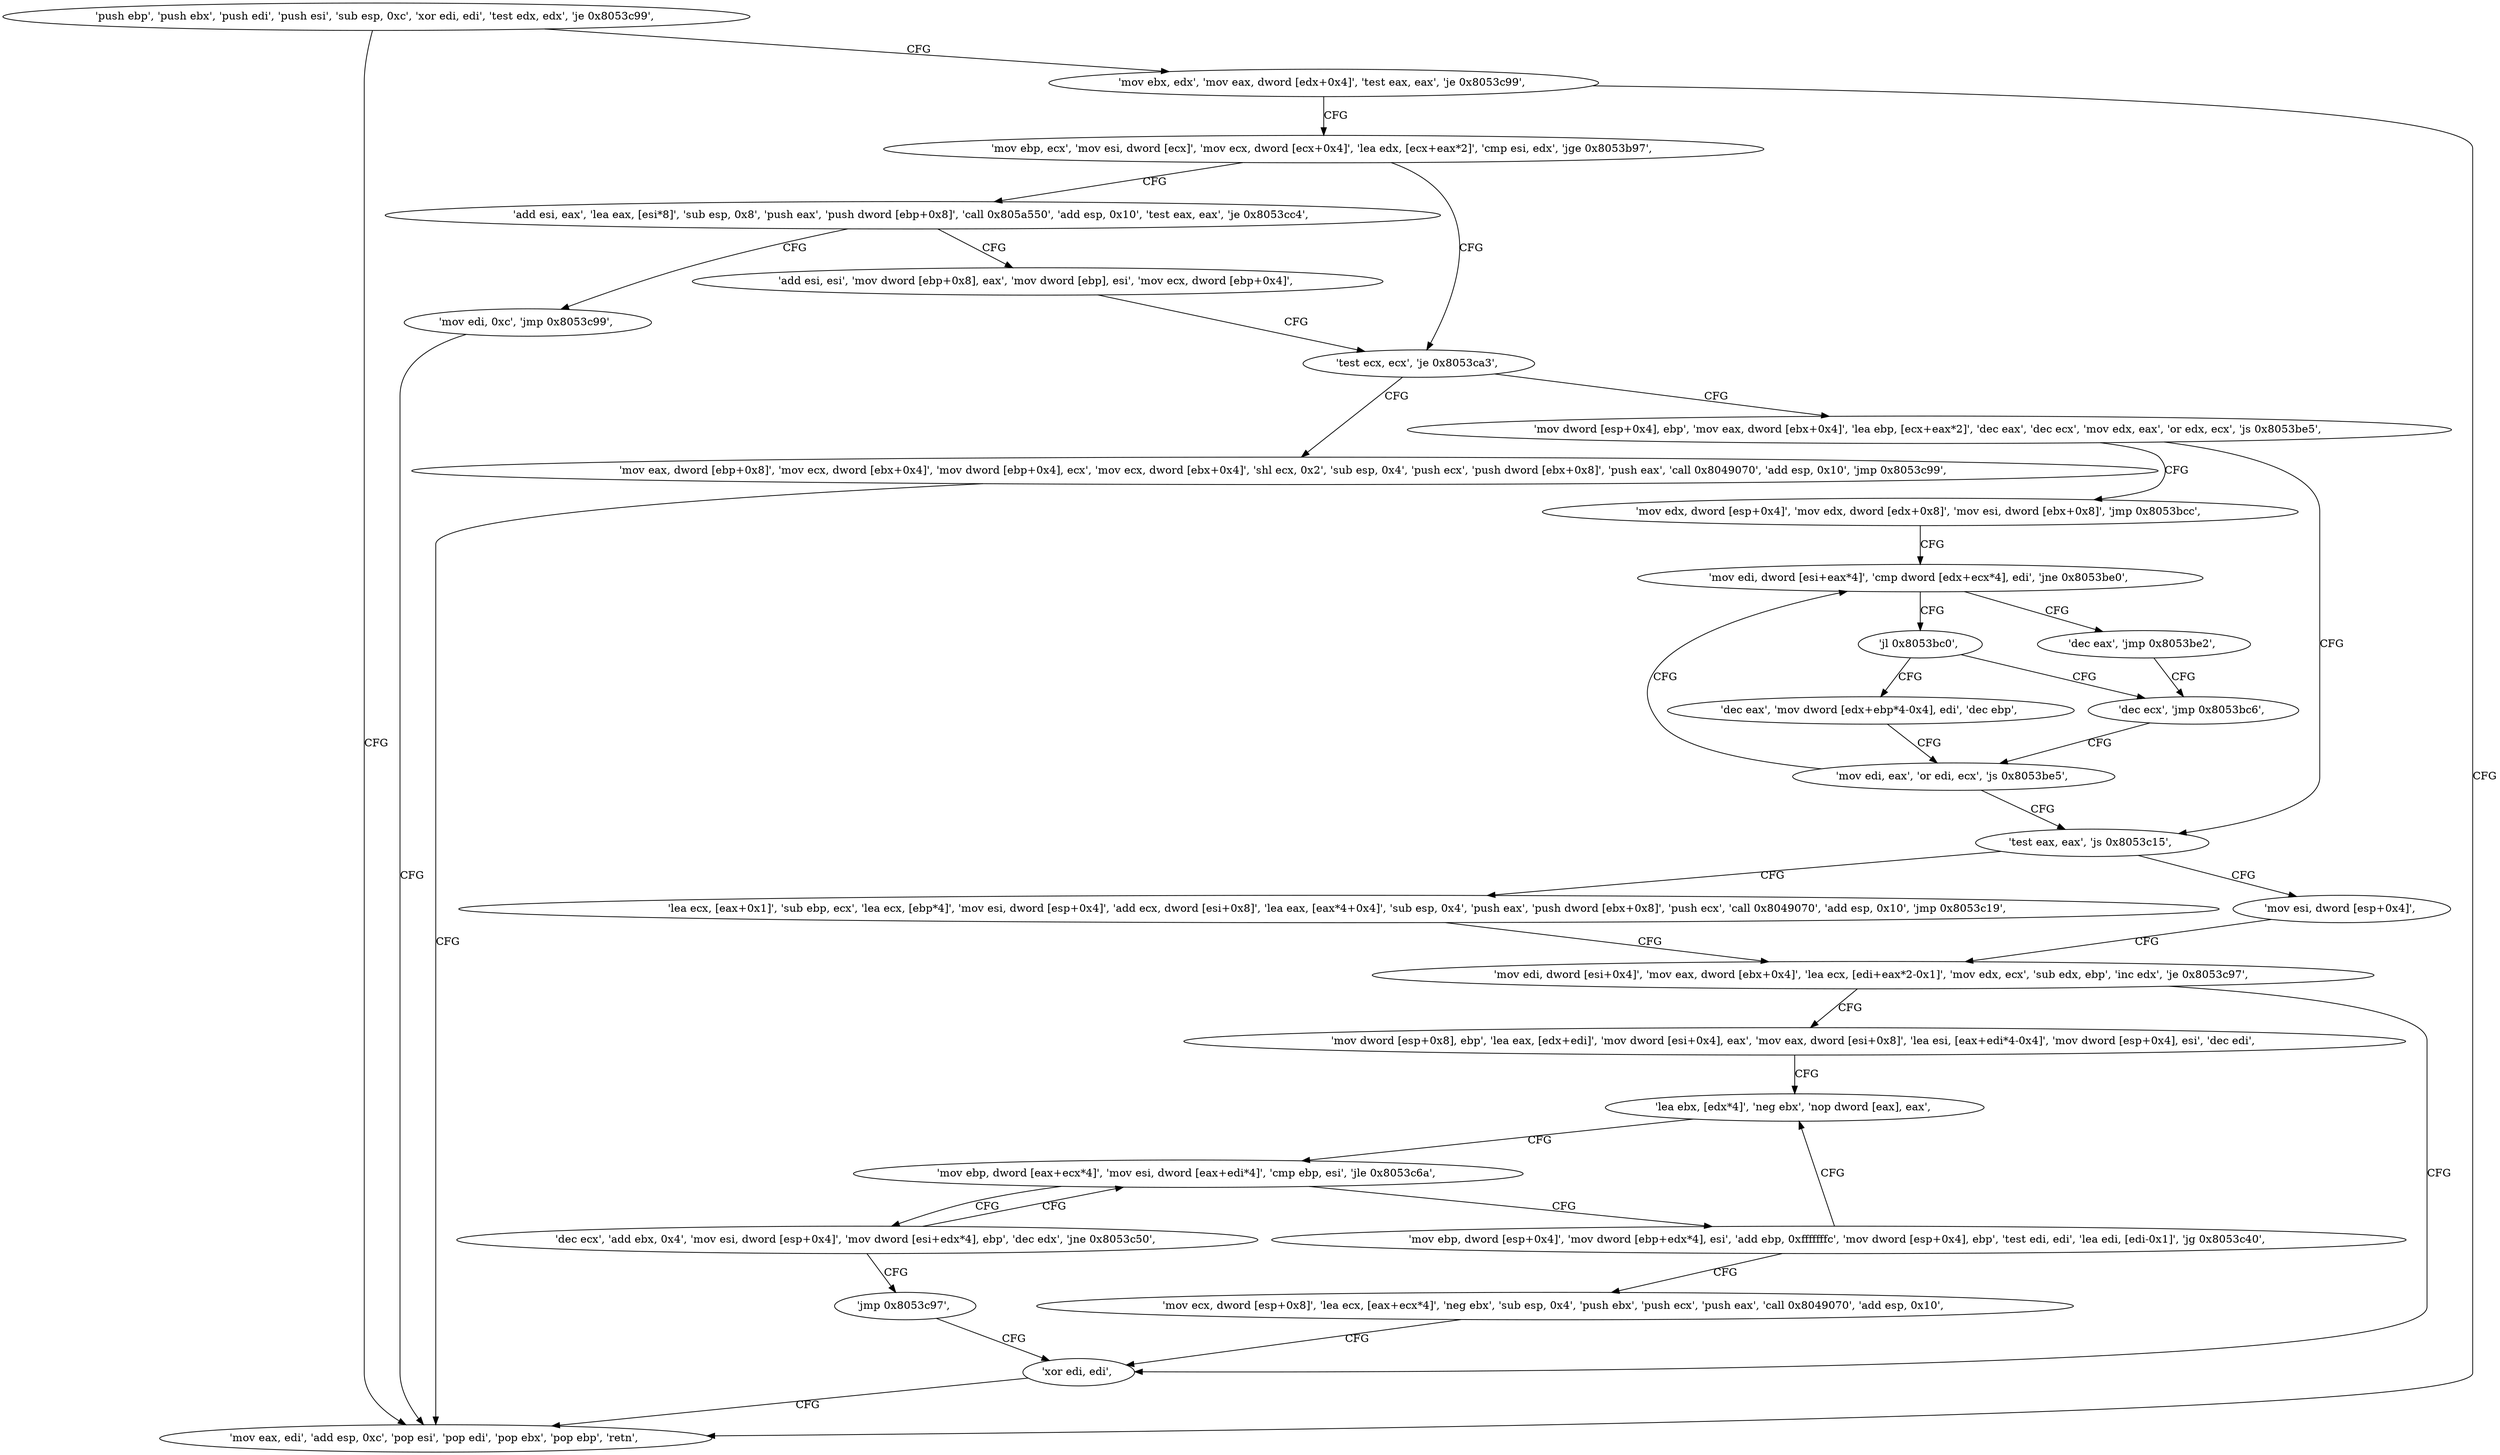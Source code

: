 digraph "func" {
"134560576" [label = "'push ebp', 'push ebx', 'push edi', 'push esi', 'sub esp, 0xc', 'xor edi, edi', 'test edx, edx', 'je 0x8053c99', " ]
"134560921" [label = "'mov eax, edi', 'add esp, 0xc', 'pop esi', 'pop edi', 'pop ebx', 'pop ebp', 'retn', " ]
"134560593" [label = "'mov ebx, edx', 'mov eax, dword [edx+0x4]', 'test eax, eax', 'je 0x8053c99', " ]
"134560606" [label = "'mov ebp, ecx', 'mov esi, dword [ecx]', 'mov ecx, dword [ecx+0x4]', 'lea edx, [ecx+eax*2]', 'cmp esi, edx', 'jge 0x8053b97', " ]
"134560663" [label = "'test ecx, ecx', 'je 0x8053ca3', " ]
"134560620" [label = "'add esi, eax', 'lea eax, [esi*8]', 'sub esp, 0x8', 'push eax', 'push dword [ebp+0x8]', 'call 0x805a550', 'add esp, 0x10', 'test eax, eax', 'je 0x8053cc4', " ]
"134560931" [label = "'mov eax, dword [ebp+0x8]', 'mov ecx, dword [ebx+0x4]', 'mov dword [ebp+0x4], ecx', 'mov ecx, dword [ebx+0x4]', 'shl ecx, 0x2', 'sub esp, 0x4', 'push ecx', 'push dword [ebx+0x8]', 'push eax', 'call 0x8049070', 'add esp, 0x10', 'jmp 0x8053c99', " ]
"134560671" [label = "'mov dword [esp+0x4], ebp', 'mov eax, dword [ebx+0x4]', 'lea ebp, [ecx+eax*2]', 'dec eax', 'dec ecx', 'mov edx, eax', 'or edx, ecx', 'js 0x8053be5', " ]
"134560964" [label = "'mov edi, 0xc', 'jmp 0x8053c99', " ]
"134560652" [label = "'add esi, esi', 'mov dword [ebp+0x8], eax', 'mov dword [ebp], esi', 'mov ecx, dword [ebp+0x4]', " ]
"134560741" [label = "'test eax, eax', 'js 0x8053c15', " ]
"134560689" [label = "'mov edx, dword [esp+0x4]', 'mov edx, dword [edx+0x8]', 'mov esi, dword [ebx+0x8]', 'jmp 0x8053bcc', " ]
"134560789" [label = "'mov esi, dword [esp+0x4]', " ]
"134560745" [label = "'lea ecx, [eax+0x1]', 'sub ebp, ecx', 'lea ecx, [ebp*4]', 'mov esi, dword [esp+0x4]', 'add ecx, dword [esi+0x8]', 'lea eax, [eax*4+0x4]', 'sub esp, 0x4', 'push eax', 'push dword [ebx+0x8]', 'push ecx', 'call 0x8049070', 'add esp, 0x10', 'jmp 0x8053c19', " ]
"134560716" [label = "'mov edi, dword [esi+eax*4]', 'cmp dword [edx+ecx*4], edi', 'jne 0x8053be0', " ]
"134560793" [label = "'mov edi, dword [esi+0x4]', 'mov eax, dword [ebx+0x4]', 'lea ecx, [edi+eax*2-0x1]', 'mov edx, ecx', 'sub edx, ebp', 'inc edx', 'je 0x8053c97', " ]
"134560736" [label = "'jl 0x8053bc0', " ]
"134560724" [label = "'dec eax', 'jmp 0x8053be2', " ]
"134560919" [label = "'xor edi, edi', " ]
"134560810" [label = "'mov dword [esp+0x8], ebp', 'lea eax, [edx+edi]', 'mov dword [esi+0x4], eax', 'mov eax, dword [esi+0x8]', 'lea esi, [eax+edi*4-0x4]', 'mov dword [esp+0x4], esi', 'dec edi', " ]
"134560832" [label = "'lea ebx, [edx*4]', 'neg ebx', 'nop dword [eax], eax', " ]
"134560704" [label = "'dec eax', 'mov dword [edx+ebp*4-0x4], edi', 'dec ebp', " ]
"134560738" [label = "'dec ecx', 'jmp 0x8053bc6', " ]
"134560874" [label = "'mov ebp, dword [esp+0x4]', 'mov dword [ebp+edx*4], esi', 'add ebp, 0xfffffffc', 'mov dword [esp+0x4], ebp', 'test edi, edi', 'lea edi, [edi-0x1]', 'jg 0x8053c40', " ]
"134560896" [label = "'mov ecx, dword [esp+0x8]', 'lea ecx, [eax+ecx*4]', 'neg ebx', 'sub esp, 0x4', 'push ebx', 'push ecx', 'push eax', 'call 0x8049070', 'add esp, 0x10', " ]
"134560858" [label = "'dec ecx', 'add ebx, 0x4', 'mov esi, dword [esp+0x4]', 'mov dword [esi+edx*4], ebp', 'dec edx', 'jne 0x8053c50', " ]
"134560848" [label = "'mov ebp, dword [eax+ecx*4]', 'mov esi, dword [eax+edi*4]', 'cmp ebp, esi', 'jle 0x8053c6a', " ]
"134560872" [label = "'jmp 0x8053c97', " ]
"134560710" [label = "'mov edi, eax', 'or edi, ecx', 'js 0x8053be5', " ]
"134560576" -> "134560921" [ label = "CFG" ]
"134560576" -> "134560593" [ label = "CFG" ]
"134560593" -> "134560921" [ label = "CFG" ]
"134560593" -> "134560606" [ label = "CFG" ]
"134560606" -> "134560663" [ label = "CFG" ]
"134560606" -> "134560620" [ label = "CFG" ]
"134560663" -> "134560931" [ label = "CFG" ]
"134560663" -> "134560671" [ label = "CFG" ]
"134560620" -> "134560964" [ label = "CFG" ]
"134560620" -> "134560652" [ label = "CFG" ]
"134560931" -> "134560921" [ label = "CFG" ]
"134560671" -> "134560741" [ label = "CFG" ]
"134560671" -> "134560689" [ label = "CFG" ]
"134560964" -> "134560921" [ label = "CFG" ]
"134560652" -> "134560663" [ label = "CFG" ]
"134560741" -> "134560789" [ label = "CFG" ]
"134560741" -> "134560745" [ label = "CFG" ]
"134560689" -> "134560716" [ label = "CFG" ]
"134560789" -> "134560793" [ label = "CFG" ]
"134560745" -> "134560793" [ label = "CFG" ]
"134560716" -> "134560736" [ label = "CFG" ]
"134560716" -> "134560724" [ label = "CFG" ]
"134560793" -> "134560919" [ label = "CFG" ]
"134560793" -> "134560810" [ label = "CFG" ]
"134560736" -> "134560704" [ label = "CFG" ]
"134560736" -> "134560738" [ label = "CFG" ]
"134560724" -> "134560738" [ label = "CFG" ]
"134560919" -> "134560921" [ label = "CFG" ]
"134560810" -> "134560832" [ label = "CFG" ]
"134560832" -> "134560848" [ label = "CFG" ]
"134560704" -> "134560710" [ label = "CFG" ]
"134560738" -> "134560710" [ label = "CFG" ]
"134560874" -> "134560832" [ label = "CFG" ]
"134560874" -> "134560896" [ label = "CFG" ]
"134560896" -> "134560919" [ label = "CFG" ]
"134560858" -> "134560848" [ label = "CFG" ]
"134560858" -> "134560872" [ label = "CFG" ]
"134560848" -> "134560874" [ label = "CFG" ]
"134560848" -> "134560858" [ label = "CFG" ]
"134560872" -> "134560919" [ label = "CFG" ]
"134560710" -> "134560741" [ label = "CFG" ]
"134560710" -> "134560716" [ label = "CFG" ]
}

